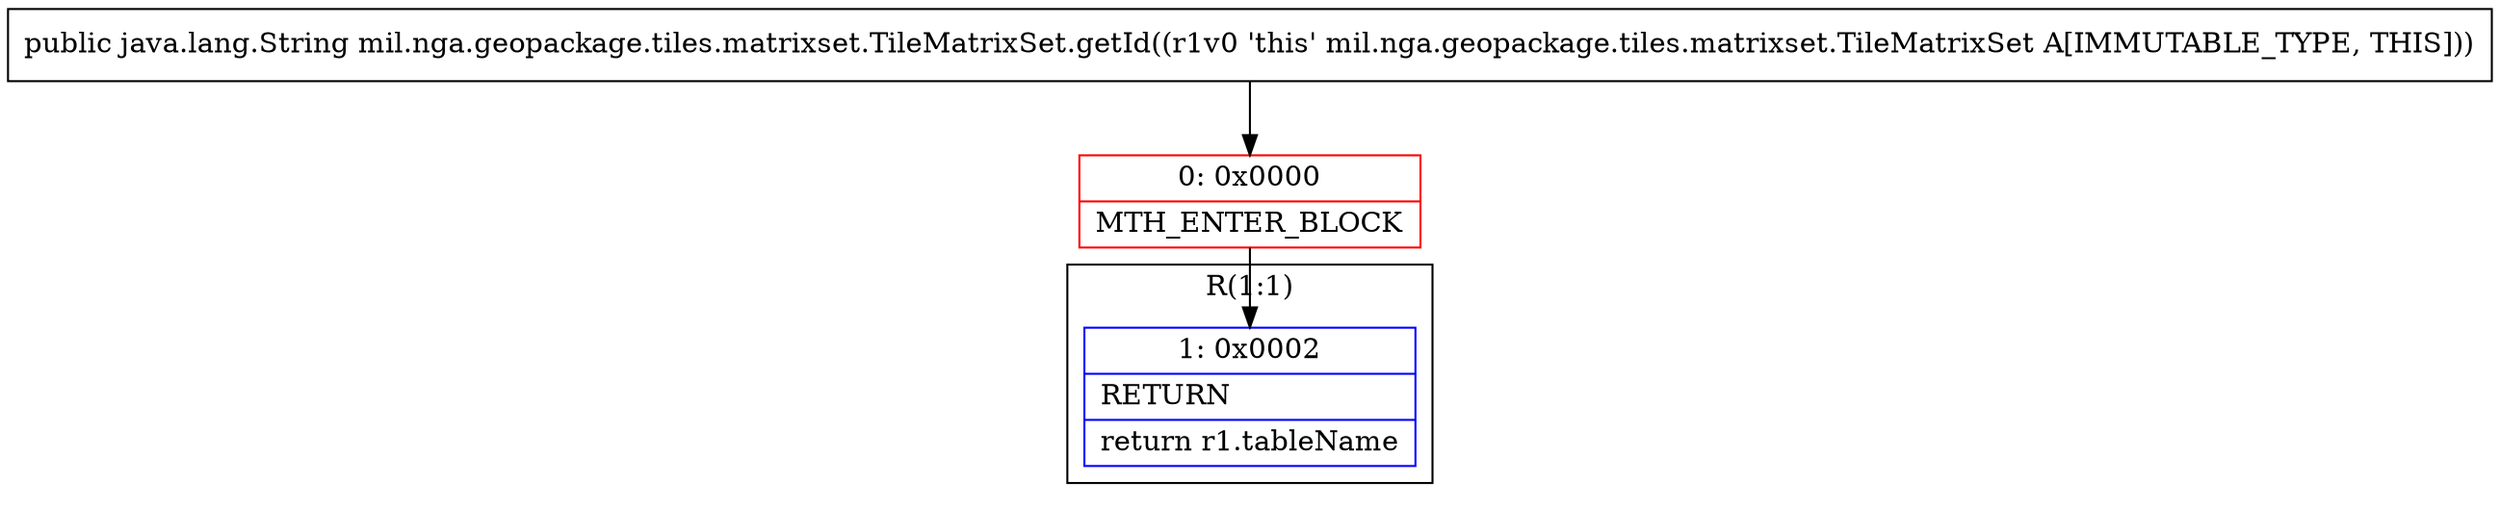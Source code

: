 digraph "CFG formil.nga.geopackage.tiles.matrixset.TileMatrixSet.getId()Ljava\/lang\/String;" {
subgraph cluster_Region_296893513 {
label = "R(1:1)";
node [shape=record,color=blue];
Node_1 [shape=record,label="{1\:\ 0x0002|RETURN\l|return r1.tableName\l}"];
}
Node_0 [shape=record,color=red,label="{0\:\ 0x0000|MTH_ENTER_BLOCK\l}"];
MethodNode[shape=record,label="{public java.lang.String mil.nga.geopackage.tiles.matrixset.TileMatrixSet.getId((r1v0 'this' mil.nga.geopackage.tiles.matrixset.TileMatrixSet A[IMMUTABLE_TYPE, THIS])) }"];
MethodNode -> Node_0;
Node_0 -> Node_1;
}


